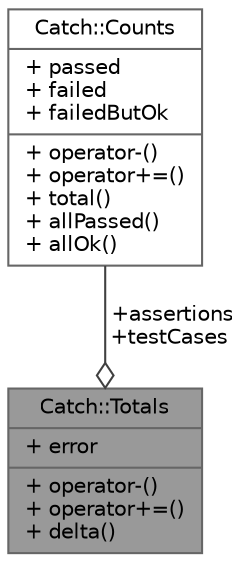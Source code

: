 digraph "Catch::Totals"
{
 // LATEX_PDF_SIZE
  bgcolor="transparent";
  edge [fontname=Helvetica,fontsize=10,labelfontname=Helvetica,labelfontsize=10];
  node [fontname=Helvetica,fontsize=10,shape=box,height=0.2,width=0.4];
  Node1 [shape=record,label="{Catch::Totals\n|+ error\l|+ operator-()\l+ operator+=()\l+ delta()\l}",height=0.2,width=0.4,color="gray40", fillcolor="grey60", style="filled", fontcolor="black",tooltip=" "];
  Node2 -> Node1 [color="grey25",style="solid",label=" +assertions\n+testCases" ,arrowhead="odiamond"];
  Node2 [shape=record,label="{Catch::Counts\n|+ passed\l+ failed\l+ failedButOk\l|+ operator-()\l+ operator+=()\l+ total()\l+ allPassed()\l+ allOk()\l}",height=0.2,width=0.4,color="gray40", fillcolor="white", style="filled",URL="$struct_catch_1_1_counts.html",tooltip=" "];
}
